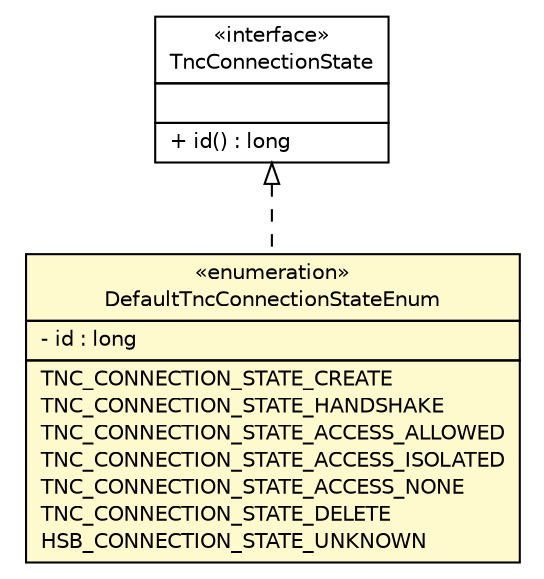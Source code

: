 #!/usr/local/bin/dot
#
# Class diagram 
# Generated by UMLGraph version R5_6 (http://www.umlgraph.org/)
#

digraph G {
	edge [fontname="Helvetica",fontsize=10,labelfontname="Helvetica",labelfontsize=10];
	node [fontname="Helvetica",fontsize=10,shape=plaintext];
	nodesep=0.25;
	ranksep=0.5;
	// de.hsbremen.tc.tnc.connection.DefaultTncConnectionStateEnum
	c441 [label=<<table title="de.hsbremen.tc.tnc.connection.DefaultTncConnectionStateEnum" border="0" cellborder="1" cellspacing="0" cellpadding="2" port="p" bgcolor="lemonChiffon" href="./DefaultTncConnectionStateEnum.html">
		<tr><td><table border="0" cellspacing="0" cellpadding="1">
<tr><td align="center" balign="center"> &#171;enumeration&#187; </td></tr>
<tr><td align="center" balign="center"> DefaultTncConnectionStateEnum </td></tr>
		</table></td></tr>
		<tr><td><table border="0" cellspacing="0" cellpadding="1">
<tr><td align="left" balign="left"> - id : long </td></tr>
		</table></td></tr>
		<tr><td><table border="0" cellspacing="0" cellpadding="1">
<tr><td align="left" balign="left"> TNC_CONNECTION_STATE_CREATE </td></tr>
<tr><td align="left" balign="left"> TNC_CONNECTION_STATE_HANDSHAKE </td></tr>
<tr><td align="left" balign="left"> TNC_CONNECTION_STATE_ACCESS_ALLOWED </td></tr>
<tr><td align="left" balign="left"> TNC_CONNECTION_STATE_ACCESS_ISOLATED </td></tr>
<tr><td align="left" balign="left"> TNC_CONNECTION_STATE_ACCESS_NONE </td></tr>
<tr><td align="left" balign="left"> TNC_CONNECTION_STATE_DELETE </td></tr>
<tr><td align="left" balign="left"> HSB_CONNECTION_STATE_UNKNOWN </td></tr>
		</table></td></tr>
		</table>>, URL="./DefaultTncConnectionStateEnum.html", fontname="Helvetica", fontcolor="black", fontsize=10.0];
	// de.hsbremen.tc.tnc.connection.TncConnectionState
	c442 [label=<<table title="de.hsbremen.tc.tnc.connection.TncConnectionState" border="0" cellborder="1" cellspacing="0" cellpadding="2" port="p" href="./TncConnectionState.html">
		<tr><td><table border="0" cellspacing="0" cellpadding="1">
<tr><td align="center" balign="center"> &#171;interface&#187; </td></tr>
<tr><td align="center" balign="center"> TncConnectionState </td></tr>
		</table></td></tr>
		<tr><td><table border="0" cellspacing="0" cellpadding="1">
<tr><td align="left" balign="left">  </td></tr>
		</table></td></tr>
		<tr><td><table border="0" cellspacing="0" cellpadding="1">
<tr><td align="left" balign="left"> + id() : long </td></tr>
		</table></td></tr>
		</table>>, URL="./TncConnectionState.html", fontname="Helvetica", fontcolor="black", fontsize=10.0];
	//de.hsbremen.tc.tnc.connection.DefaultTncConnectionStateEnum implements de.hsbremen.tc.tnc.connection.TncConnectionState
	c442:p -> c441:p [dir=back,arrowtail=empty,style=dashed];
}

